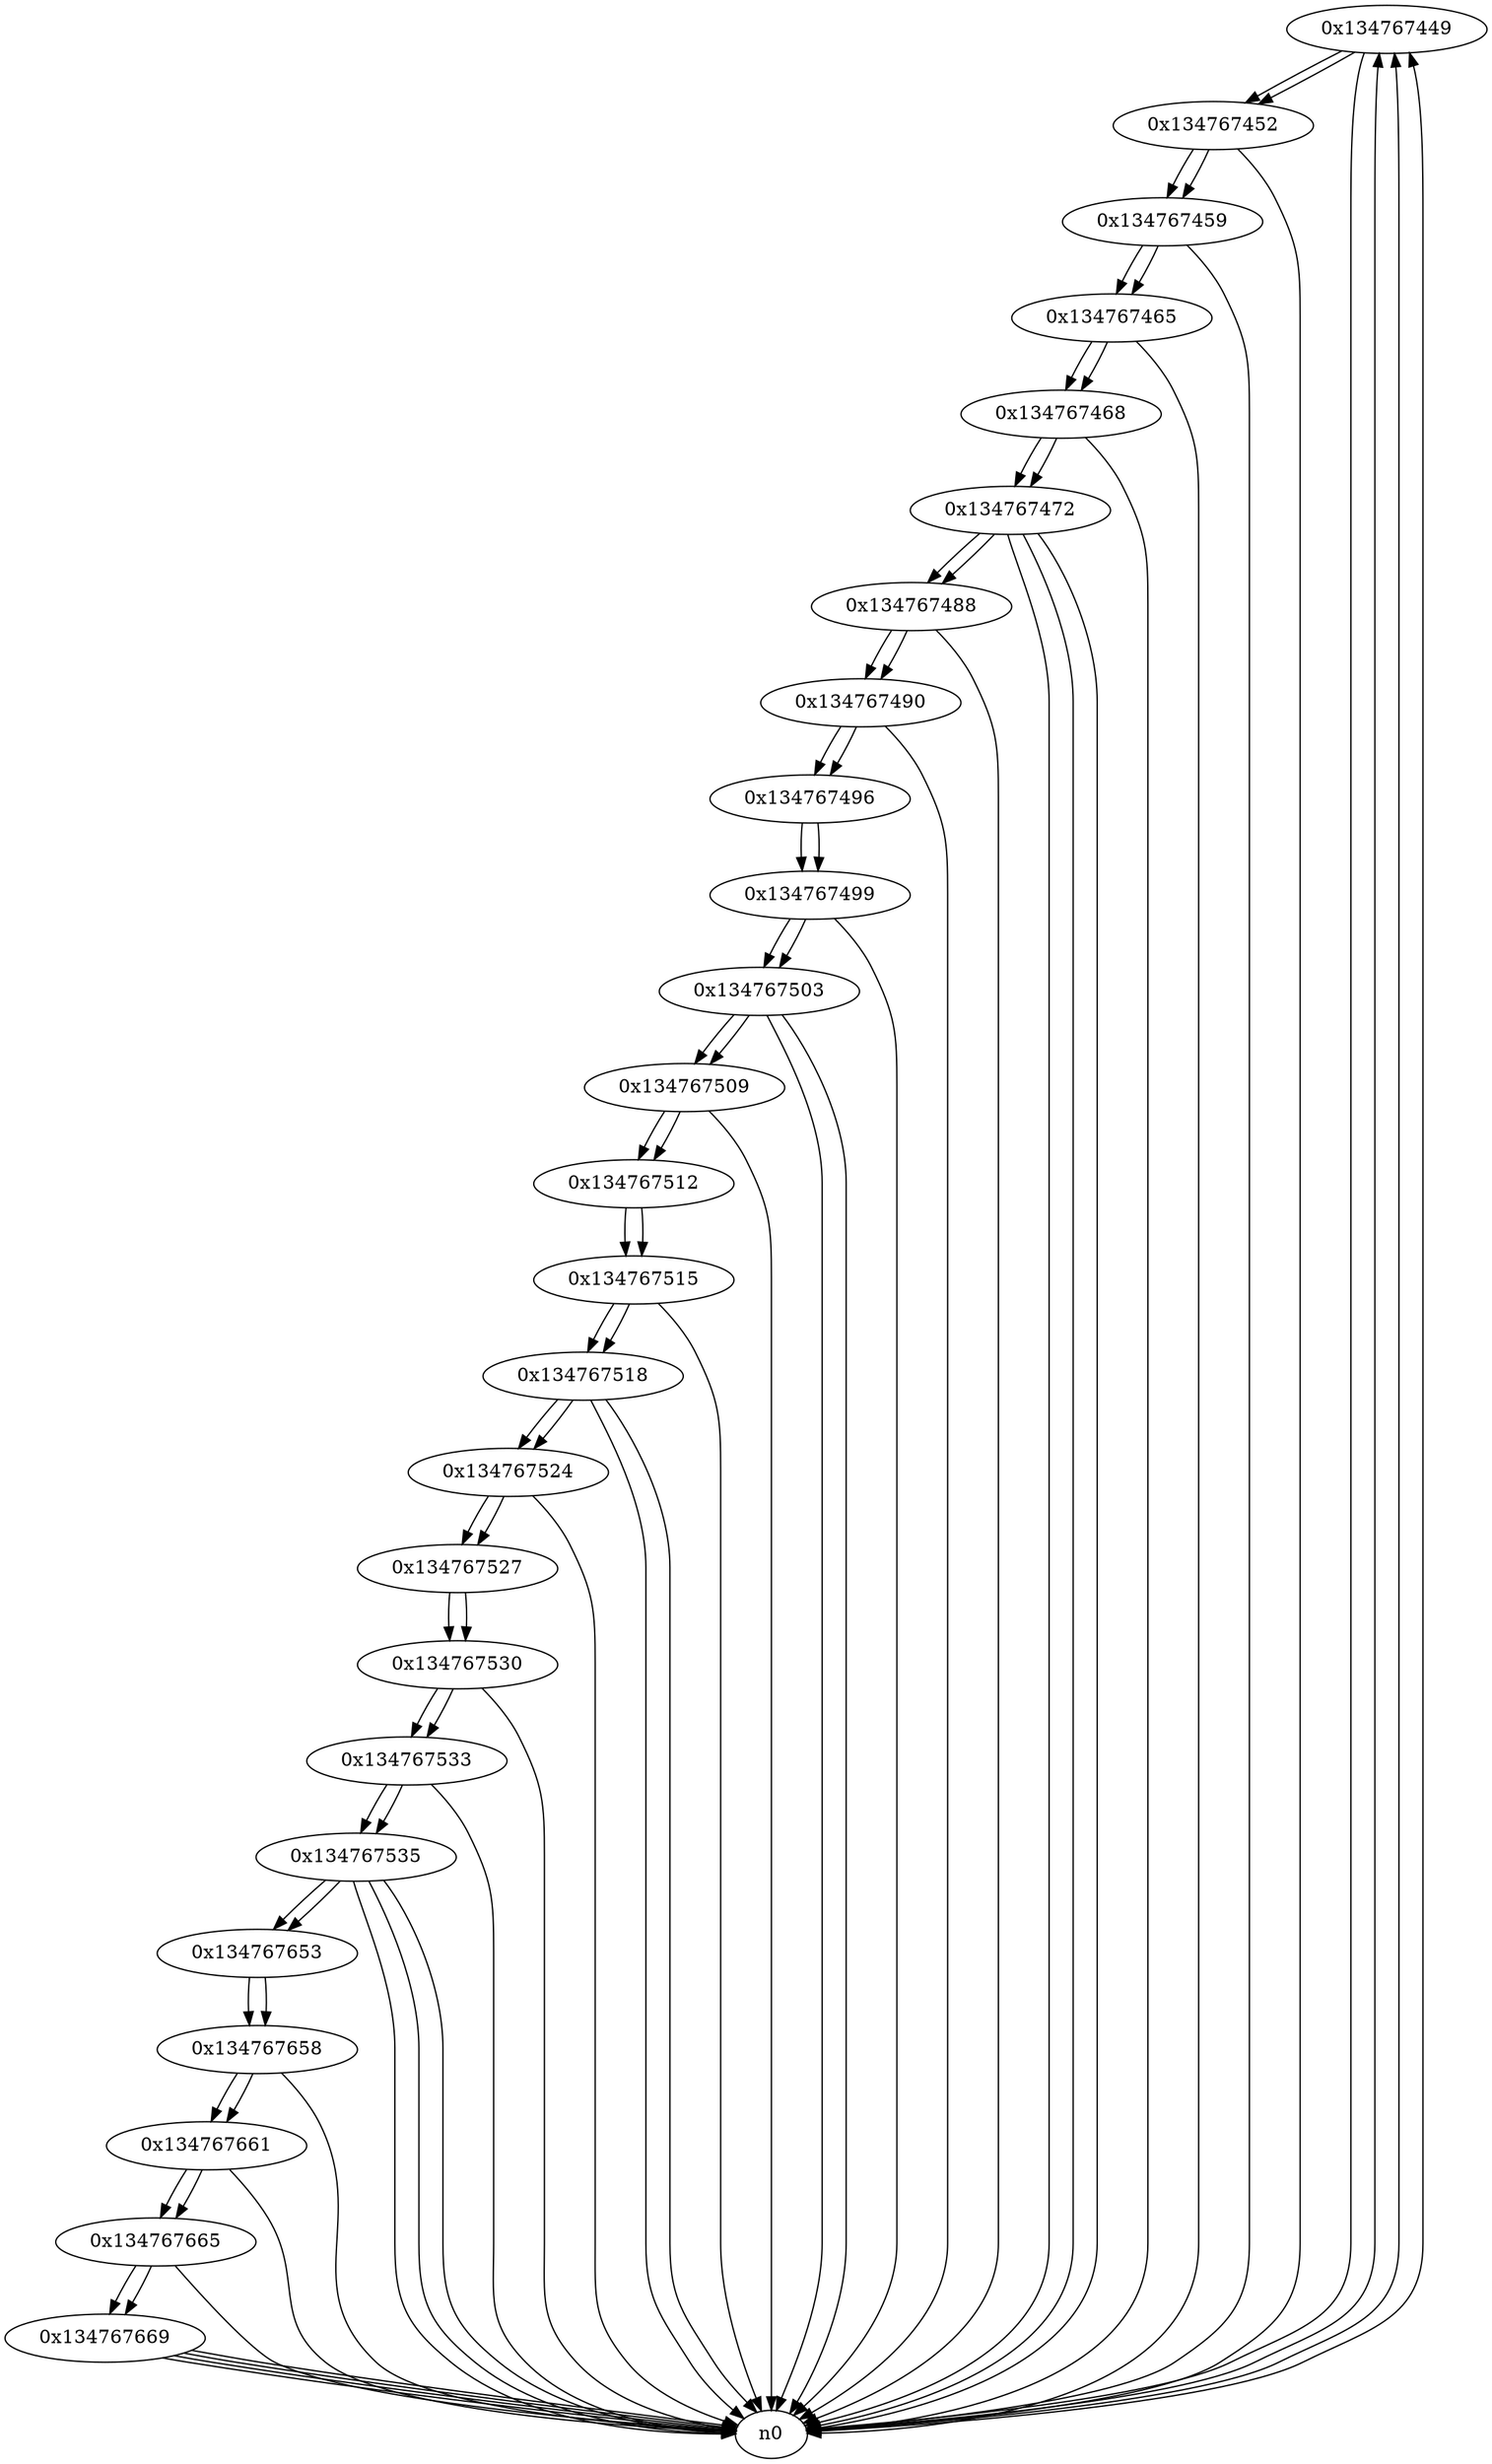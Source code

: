 digraph G{
/* nodes */
  n1 [label="0x134767449"]
  n2 [label="0x134767452"]
  n3 [label="0x134767459"]
  n4 [label="0x134767465"]
  n5 [label="0x134767468"]
  n6 [label="0x134767472"]
  n7 [label="0x134767488"]
  n8 [label="0x134767490"]
  n9 [label="0x134767496"]
  n10 [label="0x134767499"]
  n11 [label="0x134767503"]
  n12 [label="0x134767509"]
  n13 [label="0x134767512"]
  n14 [label="0x134767515"]
  n15 [label="0x134767518"]
  n16 [label="0x134767524"]
  n17 [label="0x134767527"]
  n18 [label="0x134767530"]
  n19 [label="0x134767533"]
  n20 [label="0x134767535"]
  n21 [label="0x134767653"]
  n22 [label="0x134767658"]
  n23 [label="0x134767661"]
  n24 [label="0x134767665"]
  n25 [label="0x134767669"]
/* edges */
n1 -> n2;
n1 -> n0;
n0 -> n1;
n0 -> n1;
n0 -> n1;
n2 -> n3;
n2 -> n0;
n1 -> n2;
n3 -> n4;
n3 -> n0;
n2 -> n3;
n4 -> n5;
n4 -> n0;
n3 -> n4;
n5 -> n6;
n5 -> n0;
n4 -> n5;
n6 -> n7;
n6 -> n0;
n6 -> n0;
n6 -> n0;
n5 -> n6;
n7 -> n8;
n7 -> n0;
n6 -> n7;
n8 -> n9;
n8 -> n0;
n7 -> n8;
n9 -> n10;
n8 -> n9;
n10 -> n11;
n10 -> n0;
n9 -> n10;
n11 -> n12;
n11 -> n0;
n11 -> n0;
n10 -> n11;
n12 -> n13;
n12 -> n0;
n11 -> n12;
n13 -> n14;
n12 -> n13;
n14 -> n15;
n14 -> n0;
n13 -> n14;
n15 -> n16;
n15 -> n0;
n15 -> n0;
n14 -> n15;
n16 -> n17;
n16 -> n0;
n15 -> n16;
n17 -> n18;
n16 -> n17;
n18 -> n19;
n18 -> n0;
n17 -> n18;
n19 -> n20;
n19 -> n0;
n18 -> n19;
n20 -> n0;
n20 -> n21;
n20 -> n0;
n20 -> n0;
n19 -> n20;
n21 -> n22;
n20 -> n21;
n22 -> n23;
n22 -> n0;
n21 -> n22;
n23 -> n24;
n23 -> n0;
n22 -> n23;
n24 -> n25;
n24 -> n0;
n23 -> n24;
n25 -> n0;
n25 -> n0;
n25 -> n0;
n25 -> n0;
n24 -> n25;
}
